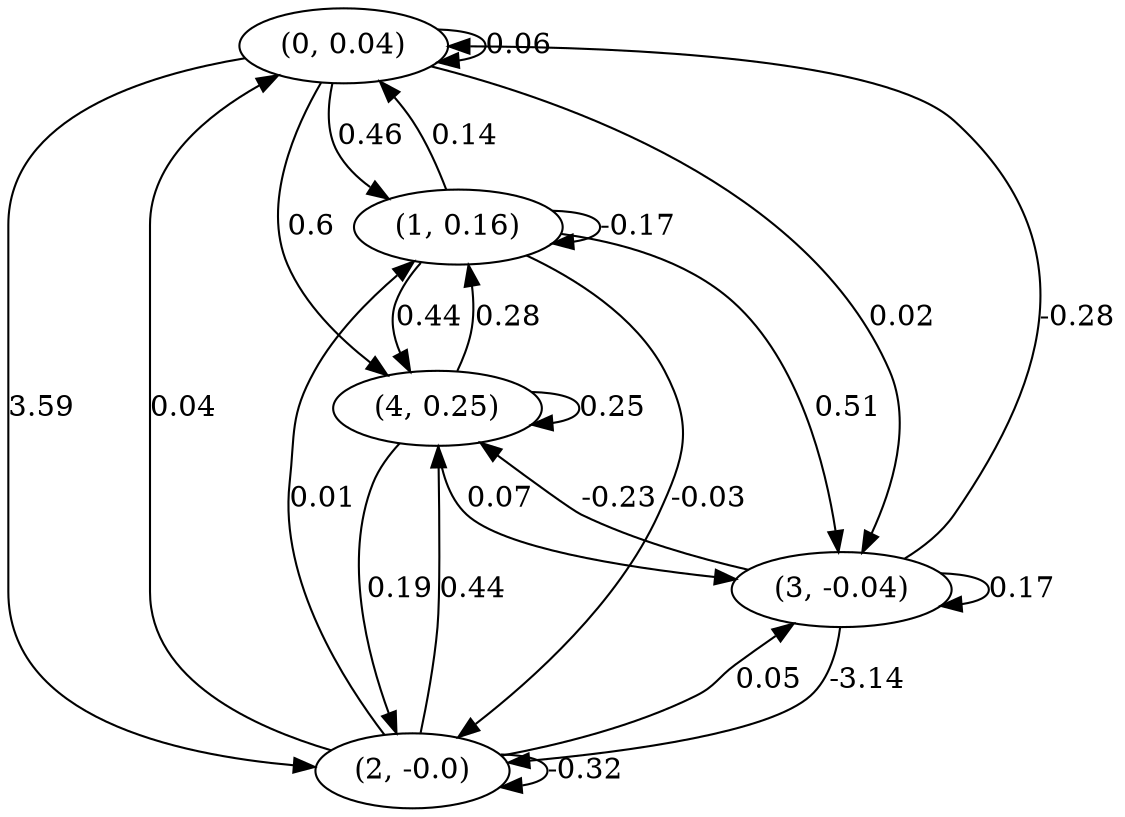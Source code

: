 digraph {
    0 [ label = "(0, 0.04)" ]
    1 [ label = "(1, 0.16)" ]
    2 [ label = "(2, -0.0)" ]
    3 [ label = "(3, -0.04)" ]
    4 [ label = "(4, 0.25)" ]
    0 -> 0 [ label = "0.06" ]
    1 -> 1 [ label = "-0.17" ]
    2 -> 2 [ label = "-0.32" ]
    3 -> 3 [ label = "0.17" ]
    4 -> 4 [ label = "0.25" ]
    1 -> 0 [ label = "0.14" ]
    2 -> 0 [ label = "0.04" ]
    3 -> 0 [ label = "-0.28" ]
    0 -> 1 [ label = "0.46" ]
    2 -> 1 [ label = "0.01" ]
    4 -> 1 [ label = "0.28" ]
    0 -> 2 [ label = "3.59" ]
    1 -> 2 [ label = "-0.03" ]
    3 -> 2 [ label = "-3.14" ]
    4 -> 2 [ label = "0.19" ]
    0 -> 3 [ label = "0.02" ]
    1 -> 3 [ label = "0.51" ]
    2 -> 3 [ label = "0.05" ]
    4 -> 3 [ label = "0.07" ]
    0 -> 4 [ label = "0.6" ]
    1 -> 4 [ label = "0.44" ]
    2 -> 4 [ label = "0.44" ]
    3 -> 4 [ label = "-0.23" ]
}

